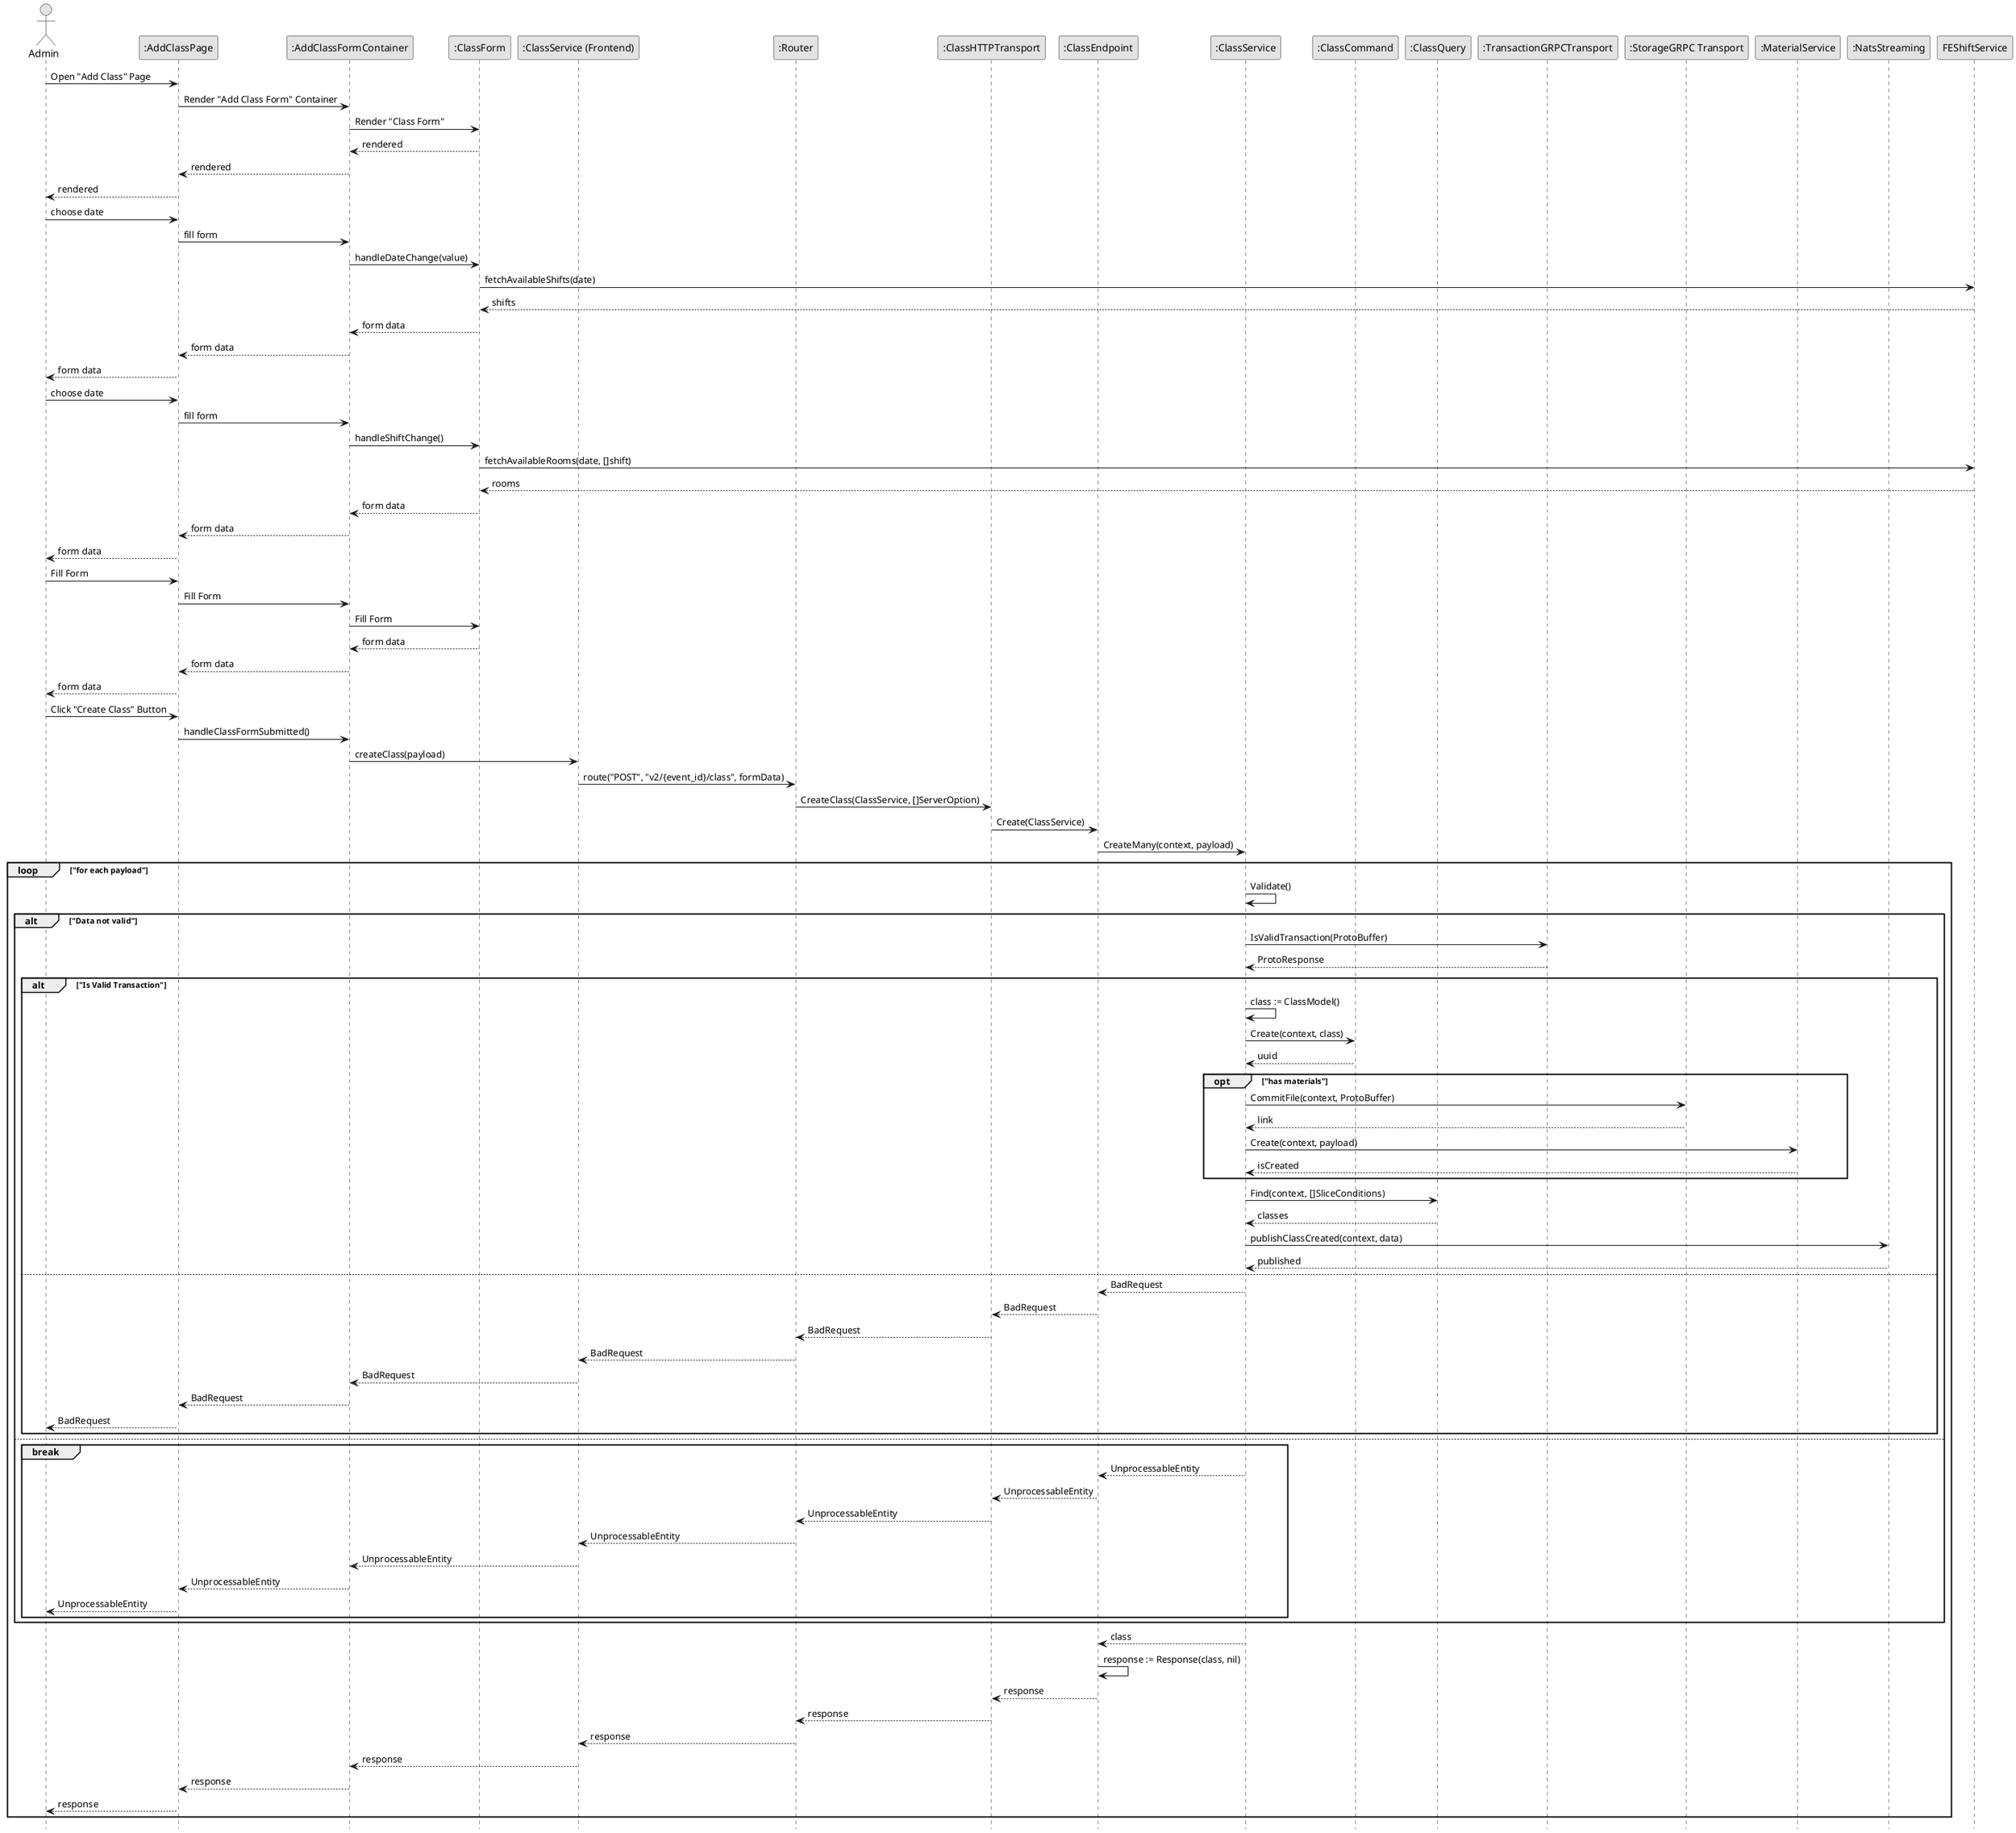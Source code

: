 @startuml CreateClass

skinparam Monochrome true
skinparam Shadowing false
hide footbox

actor Admin
participant ":AddClassPage" as AddClassPage
participant ":AddClassFormContainer" as AddClassFormContainer
participant ":ClassForm" as ClassForm
participant ":ClassService (Frontend)" as FEClassService
participant ":Router" as Router
participant ":ClassHTTPTransport" as ClassHTTPTransport
participant ":ClassEndpoint" as ClassEndpoint
participant ":ClassService" as ClassService
participant ":ClassCommand" as ClassCommand
participant ":ClassQuery" as ClassQuery
participant ":TransactionGRPCTransport" as TransactionGRPCTransport
participant ":StorageGRPC Transport" as StorageGRPCTransport
participant ":MaterialService" as MaterialService
participant ":NatsStreaming" as NatsStreaming

Admin->AddClassPage: Open "Add Class" Page
AddClassPage->AddClassFormContainer: Render "Add Class Form" Container
AddClassFormContainer->ClassForm: Render "Class Form"
ClassForm-->AddClassFormContainer: rendered
AddClassFormContainer-->AddClassPage: rendered
AddClassPage-->Admin: rendered

Admin->AddClassPage: choose date
AddClassPage->AddClassFormContainer: fill form
AddClassFormContainer->ClassForm: handleDateChange(value)
ClassForm->FEShiftService: fetchAvailableShifts(date)
FEShiftService-->ClassForm: shifts
ClassForm-->AddClassFormContainer: form data
AddClassFormContainer-->AddClassPage: form data
AddClassPage-->Admin: form data

Admin->AddClassPage: choose date
AddClassPage->AddClassFormContainer: fill form
AddClassFormContainer->ClassForm: handleShiftChange()
ClassForm->FEShiftService: fetchAvailableRooms(date, []shift)
FEShiftService-->ClassForm: rooms
ClassForm-->AddClassFormContainer: form data
AddClassFormContainer-->AddClassPage: form data
AddClassPage-->Admin: form data

Admin->AddClassPage: Fill Form
AddClassPage->AddClassFormContainer: Fill Form
AddClassFormContainer->ClassForm: Fill Form
ClassForm-->AddClassFormContainer: form data
AddClassFormContainer-->AddClassPage: form data
AddClassPage-->Admin: form data

Admin->AddClassPage: Click "Create Class" Button
AddClassPage->AddClassFormContainer: handleClassFormSubmitted()
AddClassFormContainer->FEClassService: createClass(payload)
FEClassService->Router: route("POST", "v2/{event_id}/class", formData)
Router->ClassHTTPTransport: CreateClass(ClassService, []ServerOption)
ClassHTTPTransport->ClassEndpoint: Create(ClassService)
ClassEndpoint->ClassService: CreateMany(context, payload)

loop "for each payload"
    ClassService->ClassService: Validate()

    alt "Data not valid"
        ClassService->TransactionGRPCTransport: IsValidTransaction(ProtoBuffer)
        TransactionGRPCTransport-->ClassService: ProtoResponse

        alt "Is Valid Transaction"
            ClassService->ClassService: class := ClassModel()
            ClassService->ClassCommand: Create(context, class)
            ClassCommand-->ClassService: uuid

            opt "has materials"
                ClassService->StorageGRPCTransport: CommitFile(context, ProtoBuffer)
                StorageGRPCTransport-->ClassService: link

                ClassService->MaterialService: Create(context, payload)
                MaterialService-->ClassService: isCreated
            end

            ClassService->ClassQuery: Find(context, []SliceConditions)
            ClassQuery-->ClassService: classes

            ClassService->NatsStreaming: publishClassCreated(context, data)
            NatsStreaming-->ClassService: published
        else
            ClassService-->ClassEndpoint: BadRequest
            ClassEndpoint-->ClassHTTPTransport: BadRequest
            ClassHTTPTransport-->Router: BadRequest
            Router-->FEClassService: BadRequest
            FEClassService-->AddClassFormContainer: BadRequest
            AddClassFormContainer-->AddClassPage: BadRequest
            AddClassPage-->Admin: BadRequest
            
        end
    else
        break
            ClassService-->ClassEndpoint: UnprocessableEntity
            ClassEndpoint-->ClassHTTPTransport: UnprocessableEntity
            ClassHTTPTransport-->Router: UnprocessableEntity
            Router-->FEClassService: UnprocessableEntity
            FEClassService-->AddClassFormContainer: UnprocessableEntity
            AddClassFormContainer-->AddClassPage: UnprocessableEntity
            AddClassPage-->Admin: UnprocessableEntity
        end
    end

    ClassService-->ClassEndpoint: class
    ClassEndpoint->ClassEndpoint: response := Response(class, nil)
    ClassEndpoint-->ClassHTTPTransport: response
    ClassHTTPTransport-->Router: response
    Router-->FEClassService: response
    FEClassService-->AddClassFormContainer: response
    AddClassFormContainer-->AddClassPage: response
    AddClassPage-->Admin: response
end

@enduml